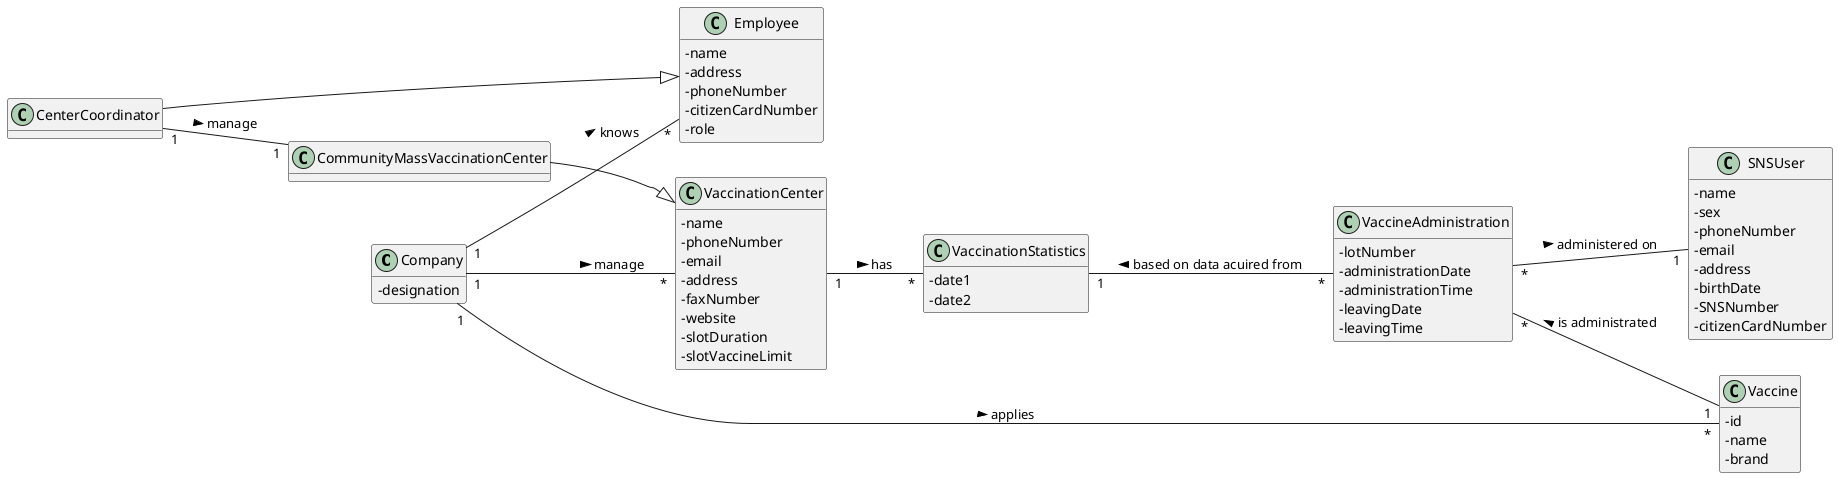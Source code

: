 @startuml
hide methods
left to right direction
skinparam classAttributeIconSize 0

class Company {
    -designation
}

class Employee {
    -name
    -address
    -phoneNumber
    -citizenCardNumber
    -role
}

class VaccinationCenter {
    -name
    -phoneNumber
    -email
    -address
    -faxNumber
    -website
    -slotDuration
    -slotVaccineLimit
}

class CenterCoordinator {
}

class CommunityMassVaccinationCenter {
}

class VaccinationStatistics {
    -date1
    -date2
}

class SNSUser {
    -name
    -sex
    -phoneNumber
    -email
    -address
    -birthDate
    -SNSNumber
    -citizenCardNumber
}

class VaccineAdministration {
    -lotNumber
    -administrationDate
    -administrationTime
    -leavingDate
    -leavingTime
}

class Vaccine {
    -id
    -name
    -brand
}



CenterCoordinator --|> Employee
Company "1" -- "*" Employee : knows >
CommunityMassVaccinationCenter --|> VaccinationCenter
Company "1" -- "*" VaccinationCenter : manage >
CenterCoordinator "1" -- "1" CommunityMassVaccinationCenter : manage >
VaccinationCenter "1" -- "*" VaccinationStatistics : has >
VaccineAdministration "*" -- "1" SNSUser : administered on >
VaccineAdministration "*" -- "1" Vaccine : is administrated <
Company "1" -- "*" Vaccine : applies >
VaccinationStatistics "1" -- "*" VaccineAdministration : based on data acuired from <


@enduml